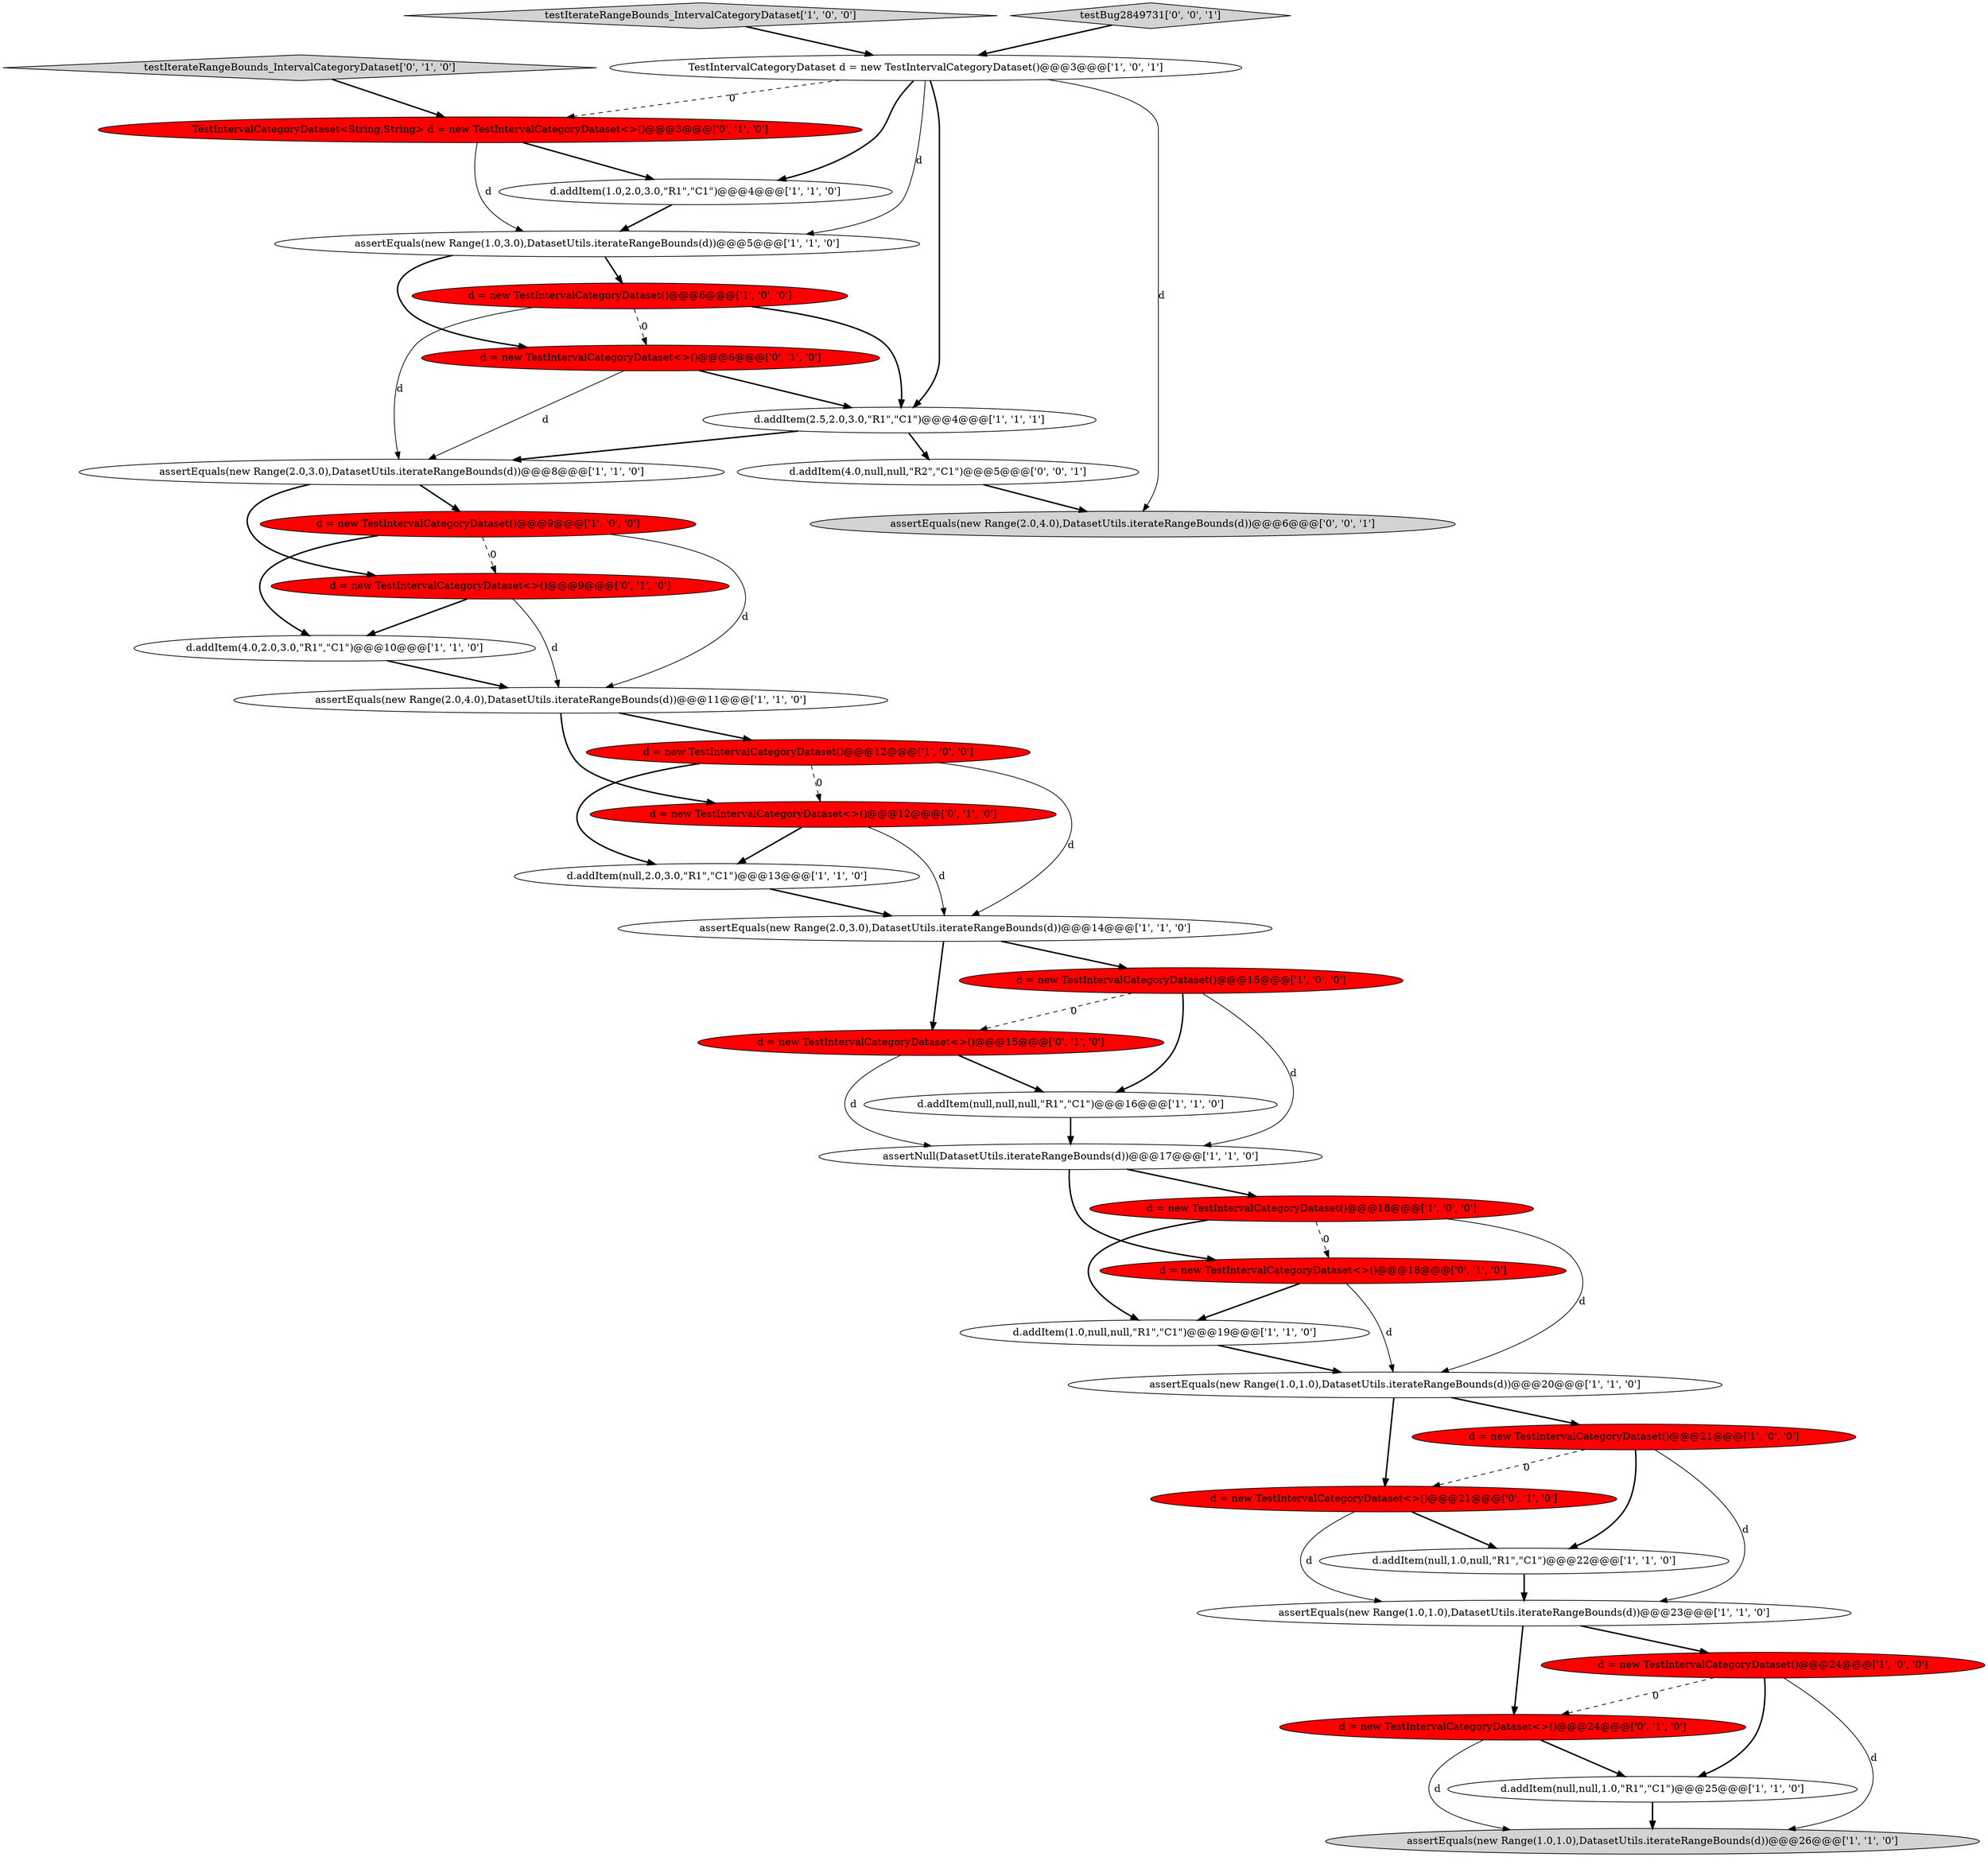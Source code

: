 digraph {
29 [style = filled, label = "TestIntervalCategoryDataset<String,String> d = new TestIntervalCategoryDataset<>()@@@3@@@['0', '1', '0']", fillcolor = red, shape = ellipse image = "AAA1AAABBB2BBB"];
6 [style = filled, label = "assertEquals(new Range(2.0,3.0),DatasetUtils.iterateRangeBounds(d))@@@14@@@['1', '1', '0']", fillcolor = white, shape = ellipse image = "AAA0AAABBB1BBB"];
19 [style = filled, label = "testIterateRangeBounds_IntervalCategoryDataset['1', '0', '0']", fillcolor = lightgray, shape = diamond image = "AAA0AAABBB1BBB"];
26 [style = filled, label = "d = new TestIntervalCategoryDataset<>()@@@6@@@['0', '1', '0']", fillcolor = red, shape = ellipse image = "AAA1AAABBB2BBB"];
16 [style = filled, label = "d = new TestIntervalCategoryDataset()@@@15@@@['1', '0', '0']", fillcolor = red, shape = ellipse image = "AAA1AAABBB1BBB"];
31 [style = filled, label = "d = new TestIntervalCategoryDataset<>()@@@18@@@['0', '1', '0']", fillcolor = red, shape = ellipse image = "AAA1AAABBB2BBB"];
7 [style = filled, label = "d.addItem(null,1.0,null,\"R1\",\"C1\")@@@22@@@['1', '1', '0']", fillcolor = white, shape = ellipse image = "AAA0AAABBB1BBB"];
14 [style = filled, label = "assertEquals(new Range(1.0,1.0),DatasetUtils.iterateRangeBounds(d))@@@26@@@['1', '1', '0']", fillcolor = lightgray, shape = ellipse image = "AAA0AAABBB1BBB"];
17 [style = filled, label = "d = new TestIntervalCategoryDataset()@@@21@@@['1', '0', '0']", fillcolor = red, shape = ellipse image = "AAA1AAABBB1BBB"];
32 [style = filled, label = "d = new TestIntervalCategoryDataset<>()@@@9@@@['0', '1', '0']", fillcolor = red, shape = ellipse image = "AAA1AAABBB2BBB"];
8 [style = filled, label = "d = new TestIntervalCategoryDataset()@@@9@@@['1', '0', '0']", fillcolor = red, shape = ellipse image = "AAA1AAABBB1BBB"];
0 [style = filled, label = "assertEquals(new Range(2.0,3.0),DatasetUtils.iterateRangeBounds(d))@@@8@@@['1', '1', '0']", fillcolor = white, shape = ellipse image = "AAA0AAABBB1BBB"];
10 [style = filled, label = "assertEquals(new Range(1.0,1.0),DatasetUtils.iterateRangeBounds(d))@@@23@@@['1', '1', '0']", fillcolor = white, shape = ellipse image = "AAA0AAABBB1BBB"];
24 [style = filled, label = "d.addItem(null,null,null,\"R1\",\"C1\")@@@16@@@['1', '1', '0']", fillcolor = white, shape = ellipse image = "AAA0AAABBB1BBB"];
18 [style = filled, label = "d.addItem(1.0,2.0,3.0,\"R1\",\"C1\")@@@4@@@['1', '1', '0']", fillcolor = white, shape = ellipse image = "AAA0AAABBB1BBB"];
13 [style = filled, label = "d = new TestIntervalCategoryDataset()@@@18@@@['1', '0', '0']", fillcolor = red, shape = ellipse image = "AAA1AAABBB1BBB"];
25 [style = filled, label = "d = new TestIntervalCategoryDataset<>()@@@24@@@['0', '1', '0']", fillcolor = red, shape = ellipse image = "AAA1AAABBB2BBB"];
11 [style = filled, label = "d.addItem(2.5,2.0,3.0,\"R1\",\"C1\")@@@4@@@['1', '1', '1']", fillcolor = white, shape = ellipse image = "AAA0AAABBB1BBB"];
22 [style = filled, label = "assertNull(DatasetUtils.iterateRangeBounds(d))@@@17@@@['1', '1', '0']", fillcolor = white, shape = ellipse image = "AAA0AAABBB1BBB"];
30 [style = filled, label = "d = new TestIntervalCategoryDataset<>()@@@15@@@['0', '1', '0']", fillcolor = red, shape = ellipse image = "AAA1AAABBB2BBB"];
23 [style = filled, label = "assertEquals(new Range(2.0,4.0),DatasetUtils.iterateRangeBounds(d))@@@11@@@['1', '1', '0']", fillcolor = white, shape = ellipse image = "AAA0AAABBB1BBB"];
33 [style = filled, label = "d = new TestIntervalCategoryDataset<>()@@@12@@@['0', '1', '0']", fillcolor = red, shape = ellipse image = "AAA1AAABBB2BBB"];
1 [style = filled, label = "d.addItem(4.0,2.0,3.0,\"R1\",\"C1\")@@@10@@@['1', '1', '0']", fillcolor = white, shape = ellipse image = "AAA0AAABBB1BBB"];
4 [style = filled, label = "d.addItem(null,null,1.0,\"R1\",\"C1\")@@@25@@@['1', '1', '0']", fillcolor = white, shape = ellipse image = "AAA0AAABBB1BBB"];
27 [style = filled, label = "d = new TestIntervalCategoryDataset<>()@@@21@@@['0', '1', '0']", fillcolor = red, shape = ellipse image = "AAA1AAABBB2BBB"];
34 [style = filled, label = "d.addItem(4.0,null,null,\"R2\",\"C1\")@@@5@@@['0', '0', '1']", fillcolor = white, shape = ellipse image = "AAA0AAABBB3BBB"];
20 [style = filled, label = "d = new TestIntervalCategoryDataset()@@@6@@@['1', '0', '0']", fillcolor = red, shape = ellipse image = "AAA1AAABBB1BBB"];
3 [style = filled, label = "d = new TestIntervalCategoryDataset()@@@12@@@['1', '0', '0']", fillcolor = red, shape = ellipse image = "AAA1AAABBB1BBB"];
9 [style = filled, label = "TestIntervalCategoryDataset d = new TestIntervalCategoryDataset()@@@3@@@['1', '0', '1']", fillcolor = white, shape = ellipse image = "AAA0AAABBB1BBB"];
21 [style = filled, label = "assertEquals(new Range(1.0,1.0),DatasetUtils.iterateRangeBounds(d))@@@20@@@['1', '1', '0']", fillcolor = white, shape = ellipse image = "AAA0AAABBB1BBB"];
15 [style = filled, label = "d.addItem(1.0,null,null,\"R1\",\"C1\")@@@19@@@['1', '1', '0']", fillcolor = white, shape = ellipse image = "AAA0AAABBB1BBB"];
36 [style = filled, label = "testBug2849731['0', '0', '1']", fillcolor = lightgray, shape = diamond image = "AAA0AAABBB3BBB"];
2 [style = filled, label = "d = new TestIntervalCategoryDataset()@@@24@@@['1', '0', '0']", fillcolor = red, shape = ellipse image = "AAA1AAABBB1BBB"];
5 [style = filled, label = "d.addItem(null,2.0,3.0,\"R1\",\"C1\")@@@13@@@['1', '1', '0']", fillcolor = white, shape = ellipse image = "AAA0AAABBB1BBB"];
35 [style = filled, label = "assertEquals(new Range(2.0,4.0),DatasetUtils.iterateRangeBounds(d))@@@6@@@['0', '0', '1']", fillcolor = lightgray, shape = ellipse image = "AAA0AAABBB3BBB"];
12 [style = filled, label = "assertEquals(new Range(1.0,3.0),DatasetUtils.iterateRangeBounds(d))@@@5@@@['1', '1', '0']", fillcolor = white, shape = ellipse image = "AAA0AAABBB1BBB"];
28 [style = filled, label = "testIterateRangeBounds_IntervalCategoryDataset['0', '1', '0']", fillcolor = lightgray, shape = diamond image = "AAA0AAABBB2BBB"];
28->29 [style = bold, label=""];
30->24 [style = bold, label=""];
4->14 [style = bold, label=""];
8->23 [style = solid, label="d"];
36->9 [style = bold, label=""];
9->11 [style = bold, label=""];
21->27 [style = bold, label=""];
7->10 [style = bold, label=""];
3->33 [style = dashed, label="0"];
15->21 [style = bold, label=""];
31->21 [style = solid, label="d"];
16->24 [style = bold, label=""];
9->35 [style = solid, label="d"];
17->10 [style = solid, label="d"];
18->12 [style = bold, label=""];
12->20 [style = bold, label=""];
22->31 [style = bold, label=""];
25->4 [style = bold, label=""];
2->14 [style = solid, label="d"];
8->32 [style = dashed, label="0"];
23->3 [style = bold, label=""];
33->6 [style = solid, label="d"];
12->26 [style = bold, label=""];
33->5 [style = bold, label=""];
17->27 [style = dashed, label="0"];
24->22 [style = bold, label=""];
2->4 [style = bold, label=""];
31->15 [style = bold, label=""];
29->12 [style = solid, label="d"];
26->11 [style = bold, label=""];
1->23 [style = bold, label=""];
9->12 [style = solid, label="d"];
29->18 [style = bold, label=""];
17->7 [style = bold, label=""];
8->1 [style = bold, label=""];
16->22 [style = solid, label="d"];
30->22 [style = solid, label="d"];
27->10 [style = solid, label="d"];
3->5 [style = bold, label=""];
11->0 [style = bold, label=""];
25->14 [style = solid, label="d"];
23->33 [style = bold, label=""];
9->18 [style = bold, label=""];
11->34 [style = bold, label=""];
5->6 [style = bold, label=""];
9->29 [style = dashed, label="0"];
16->30 [style = dashed, label="0"];
19->9 [style = bold, label=""];
10->25 [style = bold, label=""];
13->31 [style = dashed, label="0"];
6->16 [style = bold, label=""];
3->6 [style = solid, label="d"];
26->0 [style = solid, label="d"];
20->0 [style = solid, label="d"];
32->1 [style = bold, label=""];
27->7 [style = bold, label=""];
0->8 [style = bold, label=""];
2->25 [style = dashed, label="0"];
32->23 [style = solid, label="d"];
10->2 [style = bold, label=""];
13->15 [style = bold, label=""];
34->35 [style = bold, label=""];
0->32 [style = bold, label=""];
13->21 [style = solid, label="d"];
21->17 [style = bold, label=""];
20->26 [style = dashed, label="0"];
22->13 [style = bold, label=""];
20->11 [style = bold, label=""];
6->30 [style = bold, label=""];
}
